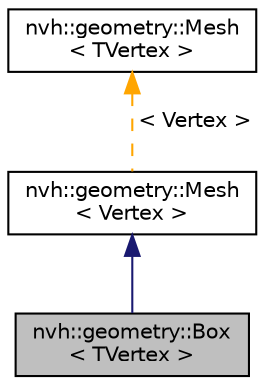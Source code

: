 digraph "nvh::geometry::Box&lt; TVertex &gt;"
{
 // LATEX_PDF_SIZE
  edge [fontname="Helvetica",fontsize="10",labelfontname="Helvetica",labelfontsize="10"];
  node [fontname="Helvetica",fontsize="10",shape=record];
  Node1 [label="nvh::geometry::Box\l\< TVertex \>",height=0.2,width=0.4,color="black", fillcolor="grey75", style="filled", fontcolor="black",tooltip=" "];
  Node2 -> Node1 [dir="back",color="midnightblue",fontsize="10",style="solid",fontname="Helvetica"];
  Node2 [label="nvh::geometry::Mesh\l\< Vertex \>",height=0.2,width=0.4,color="black", fillcolor="white", style="filled",URL="$classnvh_1_1geometry_1_1_mesh.html",tooltip=" "];
  Node3 -> Node2 [dir="back",color="orange",fontsize="10",style="dashed",label=" \< Vertex \>" ,fontname="Helvetica"];
  Node3 [label="nvh::geometry::Mesh\l\< TVertex \>",height=0.2,width=0.4,color="black", fillcolor="white", style="filled",URL="$classnvh_1_1geometry_1_1_mesh.html",tooltip=" "];
}
